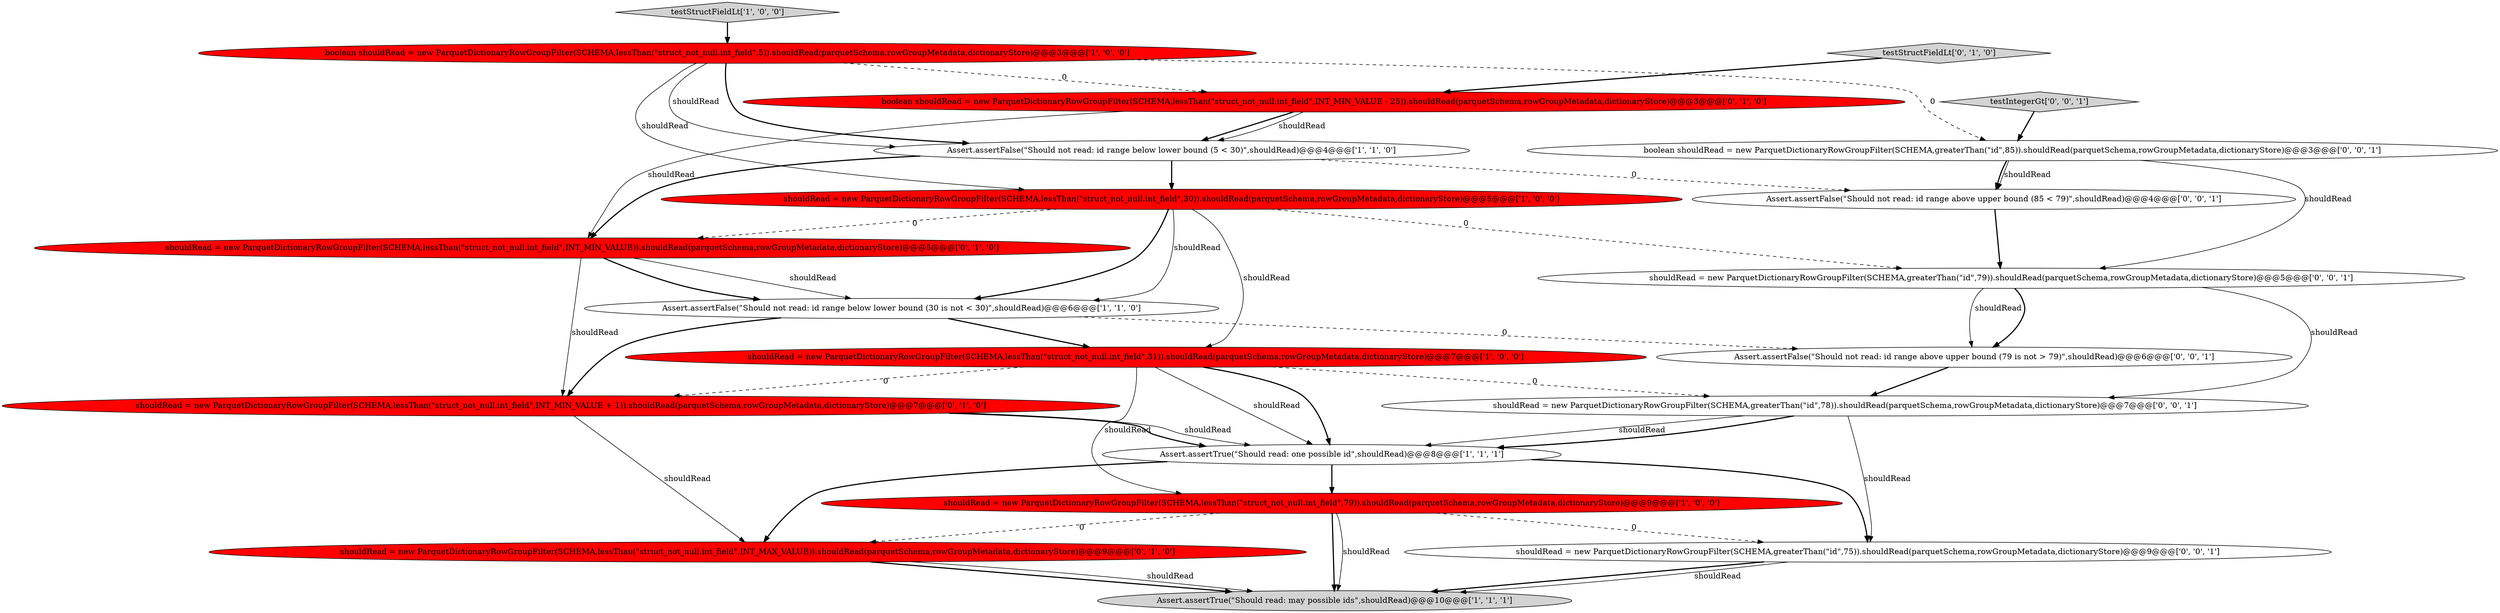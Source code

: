 digraph {
11 [style = filled, label = "shouldRead = new ParquetDictionaryRowGroupFilter(SCHEMA,lessThan(\"struct_not_null.int_field\",INT_MAX_VALUE)).shouldRead(parquetSchema,rowGroupMetadata,dictionaryStore)@@@9@@@['0', '1', '0']", fillcolor = red, shape = ellipse image = "AAA1AAABBB2BBB"];
3 [style = filled, label = "shouldRead = new ParquetDictionaryRowGroupFilter(SCHEMA,lessThan(\"struct_not_null.int_field\",79)).shouldRead(parquetSchema,rowGroupMetadata,dictionaryStore)@@@9@@@['1', '0', '0']", fillcolor = red, shape = ellipse image = "AAA1AAABBB1BBB"];
16 [style = filled, label = "Assert.assertFalse(\"Should not read: id range above upper bound (79 is not > 79)\",shouldRead)@@@6@@@['0', '0', '1']", fillcolor = white, shape = ellipse image = "AAA0AAABBB3BBB"];
8 [style = filled, label = "boolean shouldRead = new ParquetDictionaryRowGroupFilter(SCHEMA,lessThan(\"struct_not_null.int_field\",5)).shouldRead(parquetSchema,rowGroupMetadata,dictionaryStore)@@@3@@@['1', '0', '0']", fillcolor = red, shape = ellipse image = "AAA1AAABBB1BBB"];
20 [style = filled, label = "Assert.assertFalse(\"Should not read: id range above upper bound (85 < 79)\",shouldRead)@@@4@@@['0', '0', '1']", fillcolor = white, shape = ellipse image = "AAA0AAABBB3BBB"];
18 [style = filled, label = "testIntegerGt['0', '0', '1']", fillcolor = lightgray, shape = diamond image = "AAA0AAABBB3BBB"];
12 [style = filled, label = "testStructFieldLt['0', '1', '0']", fillcolor = lightgray, shape = diamond image = "AAA0AAABBB2BBB"];
14 [style = filled, label = "shouldRead = new ParquetDictionaryRowGroupFilter(SCHEMA,greaterThan(\"id\",78)).shouldRead(parquetSchema,rowGroupMetadata,dictionaryStore)@@@7@@@['0', '0', '1']", fillcolor = white, shape = ellipse image = "AAA0AAABBB3BBB"];
15 [style = filled, label = "shouldRead = new ParquetDictionaryRowGroupFilter(SCHEMA,greaterThan(\"id\",75)).shouldRead(parquetSchema,rowGroupMetadata,dictionaryStore)@@@9@@@['0', '0', '1']", fillcolor = white, shape = ellipse image = "AAA0AAABBB3BBB"];
9 [style = filled, label = "boolean shouldRead = new ParquetDictionaryRowGroupFilter(SCHEMA,lessThan(\"struct_not_null.int_field\",INT_MIN_VALUE - 25)).shouldRead(parquetSchema,rowGroupMetadata,dictionaryStore)@@@3@@@['0', '1', '0']", fillcolor = red, shape = ellipse image = "AAA1AAABBB2BBB"];
0 [style = filled, label = "shouldRead = new ParquetDictionaryRowGroupFilter(SCHEMA,lessThan(\"struct_not_null.int_field\",31)).shouldRead(parquetSchema,rowGroupMetadata,dictionaryStore)@@@7@@@['1', '0', '0']", fillcolor = red, shape = ellipse image = "AAA1AAABBB1BBB"];
7 [style = filled, label = "testStructFieldLt['1', '0', '0']", fillcolor = lightgray, shape = diamond image = "AAA0AAABBB1BBB"];
1 [style = filled, label = "shouldRead = new ParquetDictionaryRowGroupFilter(SCHEMA,lessThan(\"struct_not_null.int_field\",30)).shouldRead(parquetSchema,rowGroupMetadata,dictionaryStore)@@@5@@@['1', '0', '0']", fillcolor = red, shape = ellipse image = "AAA1AAABBB1BBB"];
6 [style = filled, label = "Assert.assertTrue(\"Should read: may possible ids\",shouldRead)@@@10@@@['1', '1', '1']", fillcolor = lightgray, shape = ellipse image = "AAA0AAABBB1BBB"];
19 [style = filled, label = "boolean shouldRead = new ParquetDictionaryRowGroupFilter(SCHEMA,greaterThan(\"id\",85)).shouldRead(parquetSchema,rowGroupMetadata,dictionaryStore)@@@3@@@['0', '0', '1']", fillcolor = white, shape = ellipse image = "AAA0AAABBB3BBB"];
17 [style = filled, label = "shouldRead = new ParquetDictionaryRowGroupFilter(SCHEMA,greaterThan(\"id\",79)).shouldRead(parquetSchema,rowGroupMetadata,dictionaryStore)@@@5@@@['0', '0', '1']", fillcolor = white, shape = ellipse image = "AAA0AAABBB3BBB"];
2 [style = filled, label = "Assert.assertFalse(\"Should not read: id range below lower bound (30 is not < 30)\",shouldRead)@@@6@@@['1', '1', '0']", fillcolor = white, shape = ellipse image = "AAA0AAABBB1BBB"];
4 [style = filled, label = "Assert.assertFalse(\"Should not read: id range below lower bound (5 < 30)\",shouldRead)@@@4@@@['1', '1', '0']", fillcolor = white, shape = ellipse image = "AAA0AAABBB1BBB"];
10 [style = filled, label = "shouldRead = new ParquetDictionaryRowGroupFilter(SCHEMA,lessThan(\"struct_not_null.int_field\",INT_MIN_VALUE + 1)).shouldRead(parquetSchema,rowGroupMetadata,dictionaryStore)@@@7@@@['0', '1', '0']", fillcolor = red, shape = ellipse image = "AAA1AAABBB2BBB"];
5 [style = filled, label = "Assert.assertTrue(\"Should read: one possible id\",shouldRead)@@@8@@@['1', '1', '1']", fillcolor = white, shape = ellipse image = "AAA0AAABBB1BBB"];
13 [style = filled, label = "shouldRead = new ParquetDictionaryRowGroupFilter(SCHEMA,lessThan(\"struct_not_null.int_field\",INT_MIN_VALUE)).shouldRead(parquetSchema,rowGroupMetadata,dictionaryStore)@@@5@@@['0', '1', '0']", fillcolor = red, shape = ellipse image = "AAA1AAABBB2BBB"];
5->3 [style = bold, label=""];
8->19 [style = dashed, label="0"];
0->3 [style = solid, label="shouldRead"];
0->5 [style = solid, label="shouldRead"];
20->17 [style = bold, label=""];
8->1 [style = solid, label="shouldRead"];
14->5 [style = solid, label="shouldRead"];
19->20 [style = bold, label=""];
9->4 [style = bold, label=""];
11->6 [style = bold, label=""];
4->13 [style = bold, label=""];
14->5 [style = bold, label=""];
18->19 [style = bold, label=""];
5->15 [style = bold, label=""];
10->5 [style = solid, label="shouldRead"];
3->6 [style = bold, label=""];
15->6 [style = bold, label=""];
13->2 [style = solid, label="shouldRead"];
1->0 [style = solid, label="shouldRead"];
7->8 [style = bold, label=""];
2->10 [style = bold, label=""];
13->10 [style = solid, label="shouldRead"];
17->16 [style = solid, label="shouldRead"];
12->9 [style = bold, label=""];
0->10 [style = dashed, label="0"];
8->4 [style = solid, label="shouldRead"];
17->14 [style = solid, label="shouldRead"];
1->13 [style = dashed, label="0"];
8->9 [style = dashed, label="0"];
0->14 [style = dashed, label="0"];
19->20 [style = solid, label="shouldRead"];
14->15 [style = solid, label="shouldRead"];
2->0 [style = bold, label=""];
1->17 [style = dashed, label="0"];
11->6 [style = solid, label="shouldRead"];
19->17 [style = solid, label="shouldRead"];
10->5 [style = bold, label=""];
4->20 [style = dashed, label="0"];
2->16 [style = dashed, label="0"];
13->2 [style = bold, label=""];
10->11 [style = solid, label="shouldRead"];
3->6 [style = solid, label="shouldRead"];
3->15 [style = dashed, label="0"];
1->2 [style = solid, label="shouldRead"];
16->14 [style = bold, label=""];
4->1 [style = bold, label=""];
1->2 [style = bold, label=""];
5->11 [style = bold, label=""];
8->4 [style = bold, label=""];
3->11 [style = dashed, label="0"];
9->4 [style = solid, label="shouldRead"];
9->13 [style = solid, label="shouldRead"];
17->16 [style = bold, label=""];
0->5 [style = bold, label=""];
15->6 [style = solid, label="shouldRead"];
}
